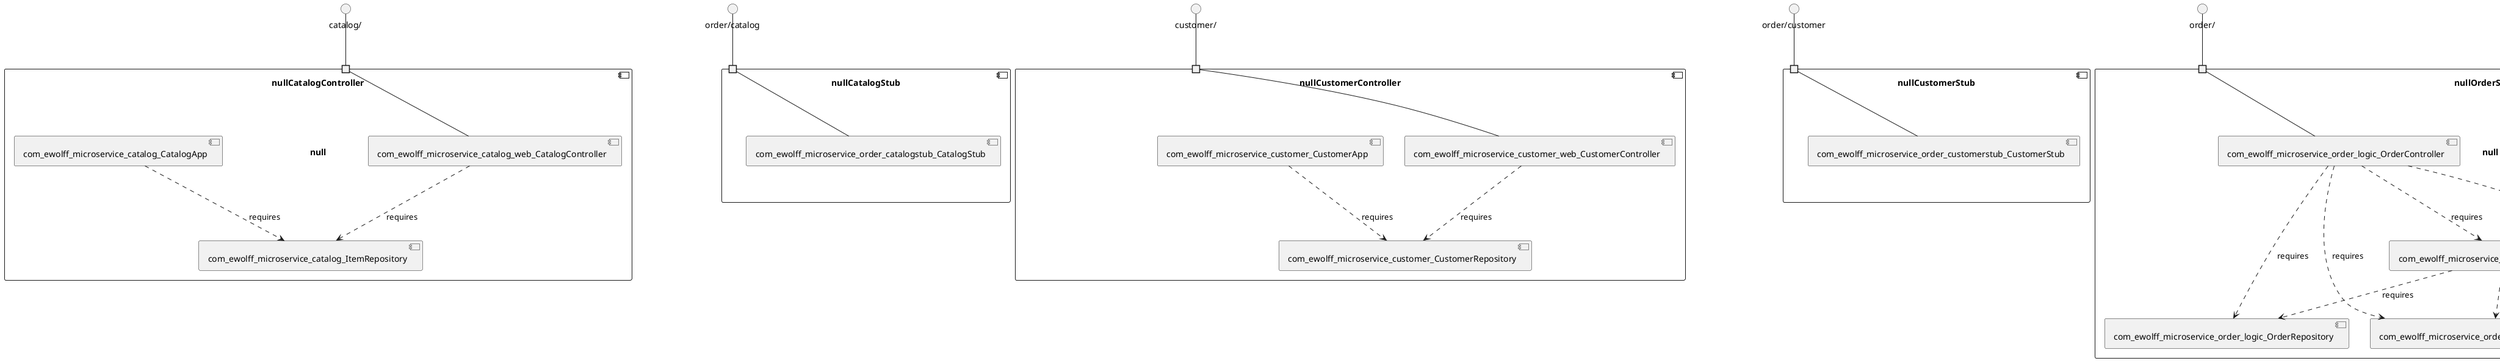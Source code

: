 @startuml
skinparam fixCircleLabelOverlapping true
component nullCatalogController\n\n\n\n\n\nnull {
[com_ewolff_microservice_catalog_ItemRepository]
[com_ewolff_microservice_catalog_web_CatalogController]
[com_ewolff_microservice_catalog_CatalogApp]
portin " " as CatalogController_requires_catalog_
[com_ewolff_microservice_catalog_web_CatalogController]..>[com_ewolff_microservice_catalog_ItemRepository] : requires
[com_ewolff_microservice_catalog_CatalogApp]..>[com_ewolff_microservice_catalog_ItemRepository] : requires
"CatalogController_requires_catalog_"--[com_ewolff_microservice_catalog_web_CatalogController]
}
interface "catalog/" as interface.catalog_
interface.catalog_--"CatalogController_requires_catalog_"
component nullCatalogStub\n\n\n\n\n\nnull {
[com_ewolff_microservice_order_catalogstub_CatalogStub]
portin " " as CatalogStub_requires_order_catalog
"CatalogStub_requires_order_catalog"--[com_ewolff_microservice_order_catalogstub_CatalogStub]
}
interface "order/catalog" as interface.order_catalog
interface.order_catalog--"CatalogStub_requires_order_catalog"
component nullCustomerController\n\n\n\n\n\nnull {
[com_ewolff_microservice_customer_CustomerRepository]
[com_ewolff_microservice_customer_CustomerApp]
[com_ewolff_microservice_customer_web_CustomerController]
portin " " as CustomerController_requires_customer_
[com_ewolff_microservice_customer_web_CustomerController]..>[com_ewolff_microservice_customer_CustomerRepository] : requires
[com_ewolff_microservice_customer_CustomerApp]..>[com_ewolff_microservice_customer_CustomerRepository] : requires
"CustomerController_requires_customer_"--[com_ewolff_microservice_customer_web_CustomerController]
}
interface "customer/" as interface.customer_
interface.customer_--"CustomerController_requires_customer_"
component nullCustomerStub\n\n\n\n\n\nnull {
[com_ewolff_microservice_order_customerstub_CustomerStub]
portin " " as CustomerStub_requires_order_customer
"CustomerStub_requires_order_customer"--[com_ewolff_microservice_order_customerstub_CustomerStub]
}
interface "order/customer" as interface.order_customer
interface.order_customer--"CustomerStub_requires_order_customer"
component nullOrderService\n\n\n\n\n\nnull {
[com_ewolff_microservice_order_logic_OrderRepository]
[com_ewolff_microservice_order_logic_OrderController]
[com_ewolff_microservice_order_clients_CustomerClient]
[com_ewolff_microservice_order_logic_OrderService]
[com_ewolff_microservice_order_clients_CatalogClient]
portin " " as OrderService_requires_order_
[com_ewolff_microservice_order_logic_OrderService]..>[com_ewolff_microservice_order_clients_CustomerClient] : requires
[com_ewolff_microservice_order_logic_OrderController]..>[com_ewolff_microservice_order_logic_OrderService] : requires
[com_ewolff_microservice_order_logic_OrderController]..>[com_ewolff_microservice_order_clients_CatalogClient] : requires
[com_ewolff_microservice_order_logic_OrderController]..>[com_ewolff_microservice_order_logic_OrderRepository] : requires
[com_ewolff_microservice_order_logic_OrderService]..>[com_ewolff_microservice_order_logic_OrderRepository] : requires
[com_ewolff_microservice_order_logic_OrderController]..>[com_ewolff_microservice_order_clients_CustomerClient] : requires
[com_ewolff_microservice_order_logic_OrderService]..>[com_ewolff_microservice_order_clients_CatalogClient] : requires
"OrderService_requires_order_"--[com_ewolff_microservice_order_logic_OrderController]
}
interface "order/" as interface.order_
interface.order_--"OrderService_requires_order_"

@enduml
